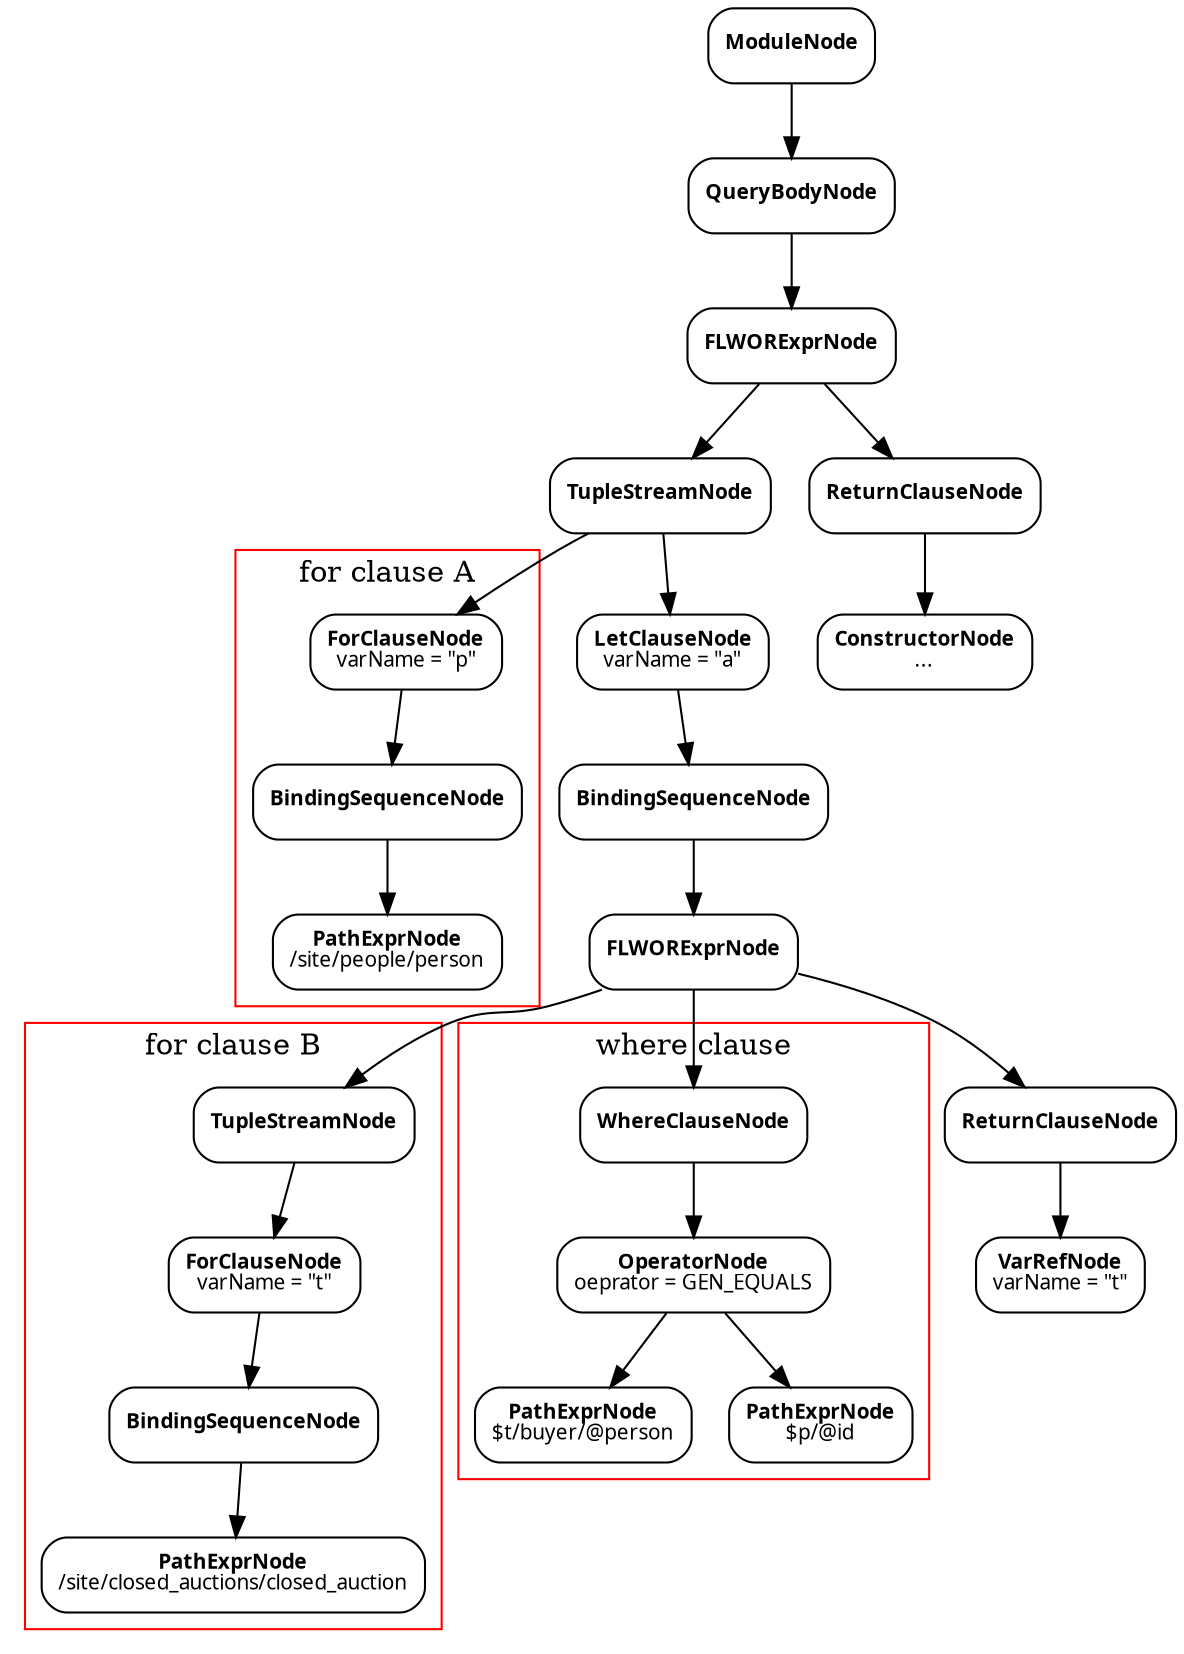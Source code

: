 digraph inference_process {
	node [shape = rectangle, fontname = "TeXGyrePagella-Regular", fontsize = 10];
	edge [fontname = "TeXGyrePagella-Regular", fontsize = 10];

	node [style= rounded];
	ModuleNode [label = <<b>ModuleNode</b>>];

	QueryBodyNode [label = <<b>QueryBodyNode</b>>];
	ModuleNode -> QueryBodyNode;

	FLWORExprNode1 [label = <<b>FLWORExprNode</b>>];
	QueryBodyNode -> FLWORExprNode1;
	TupleStreamNode1 [label = <<b>TupleStreamNode</b>>];
	ReturnClauseNode1 [label = <<b>ReturnClauseNode</b>>];
	FLWORExprNode1 -> TupleStreamNode1;
	FLWORExprNode1 -> ReturnClauseNode1;

	subgraph cluster_for1 {
		ForClauseNode1 [label = <<b>ForClauseNode</b><br/>varName = "p">];
		BindingSequenceNode1 [label = <<b>BindingSequenceNode</b>>];
		PathExprNode1 [label = <<b>PathExprNode</b><br/>/site/people/person>];
		ForClauseNode1 -> BindingSequenceNode1 -> PathExprNode1;
		label = "for clause A";
		color = red
	}
	TupleStreamNode1 -> ForClauseNode1;

	LetClauseNode [label = <<b>LetClauseNode</b><br/>varName = "a">];
	TupleStreamNode1 -> LetClauseNode;
	BindingSequenceNode2 [label = <<b>BindingSequenceNode</b>>];
	LetClauseNode -> BindingSequenceNode2;

	FLWORExprNode2 [label = <<b>FLWORExprNode</b>>];
	BindingSequenceNode2 -> FLWORExprNode2;
	TupleStreamNode2 [label = <<b>TupleStreamNode</b>>];
	ReturnClauseNode2 [label = <<b>ReturnClauseNode</b>>];
	FLWORExprNode2 -> TupleStreamNode2;
	FLWORExprNode2 -> WhereClauseNode;
	FLWORExprNode2 -> ReturnClauseNode2;

	subgraph cluster_for2 {
		ForClauseNode2  [label = <<b>ForClauseNode</b><br/>varName = "t">];
		TupleStreamNode2 -> ForClauseNode2;
		BindingSequenceNode3 [label = <<b>BindingSequenceNode</b>>];
		ForClauseNode2 -> BindingSequenceNode3;

		PathExprNode2 [label = <<b>PathExprNode</b><br/>/site/closed_auctions/closed_auction>];
		BindingSequenceNode3 -> PathExprNode2;
		label = "for clause B"
		color = red;
	}

	subgraph cluster_where {
		WhereClauseNode [label = <<b>WhereClauseNode</b>>];
		OperatorNode [label = <<b>OperatorNode</b><br/>oeprator = GEN_EQUALS>];
		WhereClauseNode -> OperatorNode;

		PathExprNode3 [label = <<b>PathExprNode</b><br/>$t/buyer/@person>];
		OperatorNode -> PathExprNode3;
		PathExprNode4 [label = <<b>PathExprNode</b><br/>$p/@id>];
		OperatorNode -> PathExprNode4;

		label = "where clause";
		color = red;
	}

	VarRefNode1 [label = <<b>VarRefNode</b><br/>varName = "t">];
	ReturnClauseNode2 -> VarRefNode1;

	ConstructorNode [label = <<b>ConstructorNode</b><br/>...>];
	ReturnClauseNode1 -> ConstructorNode;
	/*NameNode1 [label = <<b>NameNode</b><br/>"item">];
	ConstructorNode -> NameNode1;

	AttrListNode [label = <<b>AttrListNode</b>>];
	ConstructorNode -> AttrListNode;
	AttributeNode [label = <<b>AttributeNode</b>>];
	AttrListNode -> AttributeNode;
	NameNode2 [label = <<b>NameNode</b><br/>"person">];
	AttributeNode -> NameNode2;
	ContentNode1 [label = <<b>ContentNode</b>>];
	AttributeNode -> ContentNode1;
	PathExprNode5 [label = <<b>PathExprNode</b><br/>$p/name/text()>];
	ContentNode1 -> PathExprNode5;

	ContentNode2 [label = <<b>ContentNode</b>>];
	ConstructorNode -> ContentNode2;
	FunctionCallNode [label = <<b>FunctionCallNode</b><br/>fncName = "count">];
	ContentNode2 -> FunctionCallNode;
	VarRefNode2 [label = <<b>VarRefNode</b><br/>varName = "a">];
	FunctionCallNode -> VarRefNode2;*/
}
